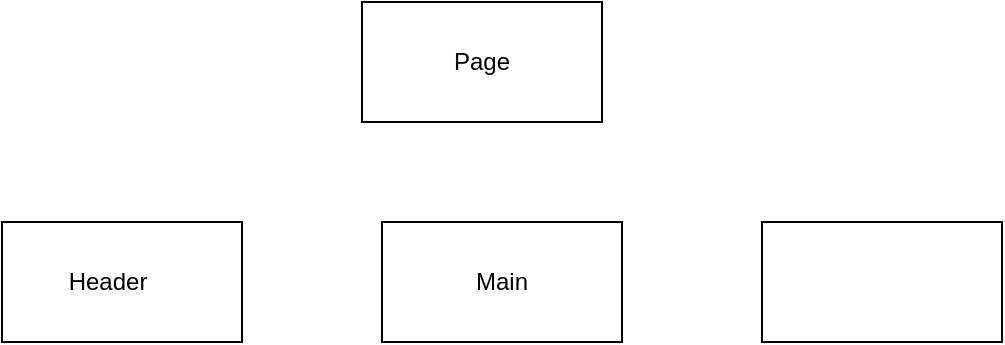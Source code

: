 <mxfile>
    <diagram id="Sors9C2hNTCAWPfdVc_X" name="Page-1">
        <mxGraphModel dx="548" dy="1462" grid="1" gridSize="10" guides="1" tooltips="1" connect="1" arrows="1" fold="1" page="1" pageScale="1" pageWidth="850" pageHeight="1100" math="0" shadow="0">
            <root>
                <mxCell id="0"/>
                <mxCell id="1" parent="0"/>
                <mxCell id="2" value="Page" style="rounded=0;whiteSpace=wrap;html=1;strokeColor=#000000;" vertex="1" parent="1">
                    <mxGeometry x="200" y="-50" width="120" height="60" as="geometry"/>
                </mxCell>
                <mxCell id="3" value="" style="rounded=0;whiteSpace=wrap;html=1;strokeColor=#000000;" vertex="1" parent="1">
                    <mxGeometry x="400" y="60" width="120" height="60" as="geometry"/>
                </mxCell>
                <mxCell id="4" value="Main" style="rounded=0;whiteSpace=wrap;html=1;strokeColor=#000000;" vertex="1" parent="1">
                    <mxGeometry x="210" y="60" width="120" height="60" as="geometry"/>
                </mxCell>
                <mxCell id="5" value="Header&lt;span style=&quot;white-space: pre;&quot;&gt;&#9;&lt;/span&gt;" style="rounded=0;whiteSpace=wrap;html=1;strokeColor=#000000;" vertex="1" parent="1">
                    <mxGeometry x="20" y="60" width="120" height="60" as="geometry"/>
                </mxCell>
            </root>
        </mxGraphModel>
    </diagram>
</mxfile>